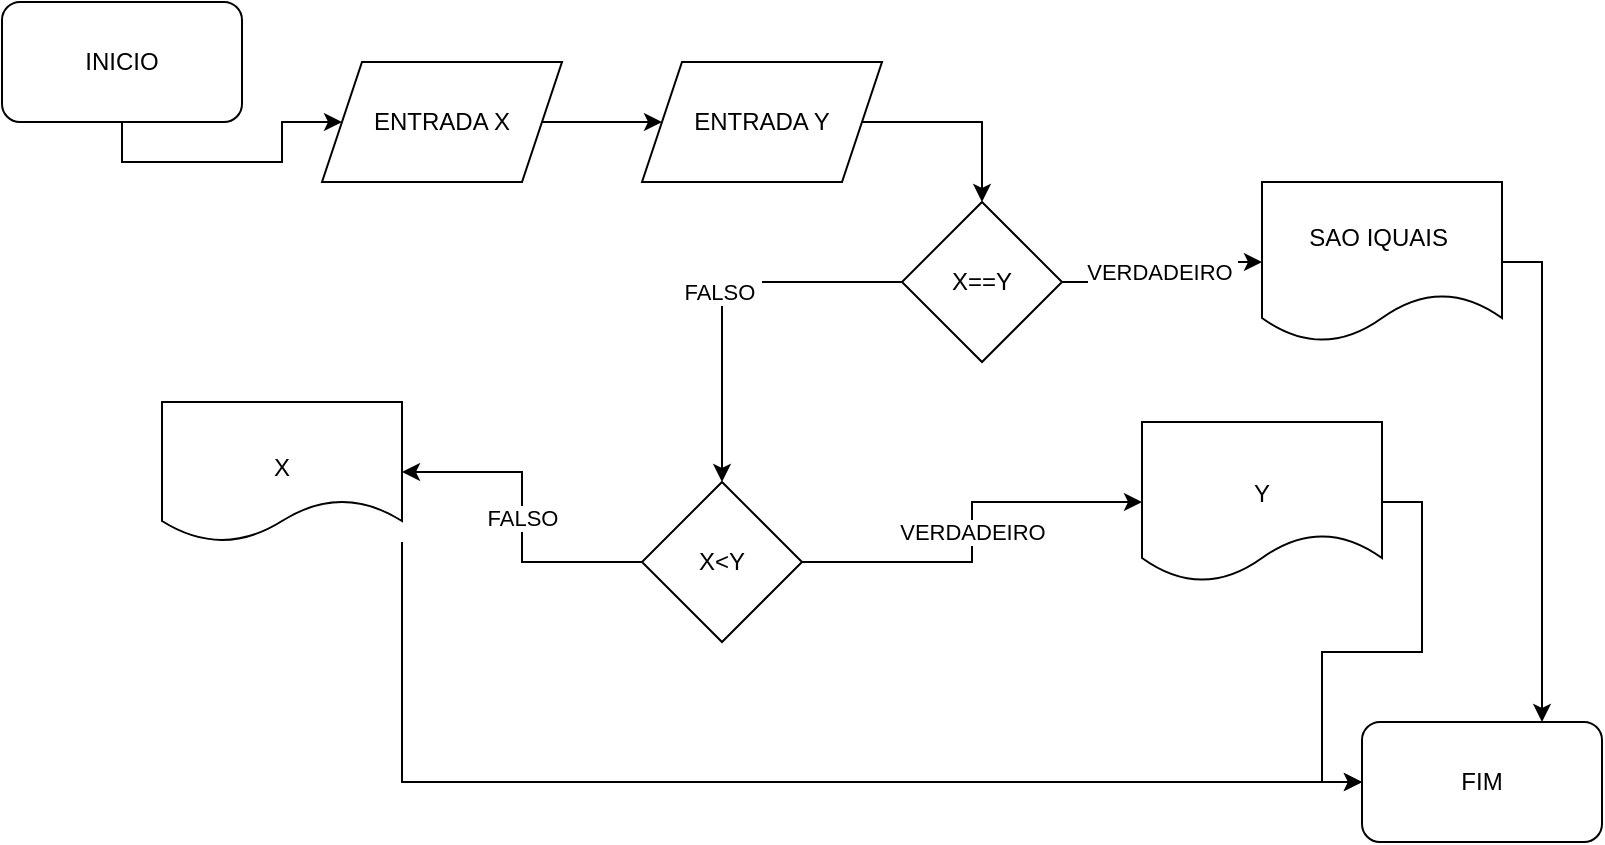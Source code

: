 <mxfile version="17.1.3" type="github">
  <diagram id="592Vn_CAJtsSqCOCT9jT" name="Page-1">
    <mxGraphModel dx="868" dy="482" grid="1" gridSize="10" guides="1" tooltips="1" connect="1" arrows="1" fold="1" page="1" pageScale="1" pageWidth="827" pageHeight="1169" math="0" shadow="0">
      <root>
        <mxCell id="0" />
        <mxCell id="1" parent="0" />
        <mxCell id="uil244L_Ds205WHZ7Cud-19" style="edgeStyle=orthogonalEdgeStyle;rounded=0;orthogonalLoop=1;jettySize=auto;html=1;exitX=0.5;exitY=1;exitDx=0;exitDy=0;entryX=0;entryY=0.5;entryDx=0;entryDy=0;" edge="1" parent="1" source="uil244L_Ds205WHZ7Cud-1" target="uil244L_Ds205WHZ7Cud-3">
          <mxGeometry relative="1" as="geometry" />
        </mxCell>
        <mxCell id="uil244L_Ds205WHZ7Cud-1" value="INICIO" style="rounded=1;whiteSpace=wrap;html=1;" vertex="1" parent="1">
          <mxGeometry x="20" y="10" width="120" height="60" as="geometry" />
        </mxCell>
        <mxCell id="uil244L_Ds205WHZ7Cud-2" value="FIM" style="rounded=1;whiteSpace=wrap;html=1;" vertex="1" parent="1">
          <mxGeometry x="700" y="370" width="120" height="60" as="geometry" />
        </mxCell>
        <mxCell id="uil244L_Ds205WHZ7Cud-20" style="edgeStyle=orthogonalEdgeStyle;rounded=0;orthogonalLoop=1;jettySize=auto;html=1;exitX=1;exitY=0.5;exitDx=0;exitDy=0;entryX=0;entryY=0.5;entryDx=0;entryDy=0;" edge="1" parent="1" source="uil244L_Ds205WHZ7Cud-3" target="uil244L_Ds205WHZ7Cud-14">
          <mxGeometry relative="1" as="geometry" />
        </mxCell>
        <mxCell id="uil244L_Ds205WHZ7Cud-3" value="ENTRADA X" style="shape=parallelogram;perimeter=parallelogramPerimeter;whiteSpace=wrap;html=1;fixedSize=1;" vertex="1" parent="1">
          <mxGeometry x="180" y="40" width="120" height="60" as="geometry" />
        </mxCell>
        <mxCell id="uil244L_Ds205WHZ7Cud-42" style="edgeStyle=orthogonalEdgeStyle;rounded=0;orthogonalLoop=1;jettySize=auto;html=1;exitX=1;exitY=0.5;exitDx=0;exitDy=0;entryX=0.5;entryY=0;entryDx=0;entryDy=0;" edge="1" parent="1" source="uil244L_Ds205WHZ7Cud-14" target="uil244L_Ds205WHZ7Cud-38">
          <mxGeometry relative="1" as="geometry" />
        </mxCell>
        <mxCell id="uil244L_Ds205WHZ7Cud-14" value="ENTRADA Y" style="shape=parallelogram;perimeter=parallelogramPerimeter;whiteSpace=wrap;html=1;fixedSize=1;" vertex="1" parent="1">
          <mxGeometry x="340" y="40" width="120" height="60" as="geometry" />
        </mxCell>
        <mxCell id="uil244L_Ds205WHZ7Cud-32" value="VERDADEIRO" style="edgeStyle=orthogonalEdgeStyle;rounded=0;orthogonalLoop=1;jettySize=auto;html=1;" edge="1" parent="1" source="uil244L_Ds205WHZ7Cud-29" target="uil244L_Ds205WHZ7Cud-31">
          <mxGeometry relative="1" as="geometry" />
        </mxCell>
        <mxCell id="uil244L_Ds205WHZ7Cud-34" value="FALSO" style="edgeStyle=orthogonalEdgeStyle;rounded=0;orthogonalLoop=1;jettySize=auto;html=1;" edge="1" parent="1" source="uil244L_Ds205WHZ7Cud-29" target="uil244L_Ds205WHZ7Cud-33">
          <mxGeometry relative="1" as="geometry" />
        </mxCell>
        <mxCell id="uil244L_Ds205WHZ7Cud-29" value="X&amp;lt;Y" style="rhombus;whiteSpace=wrap;html=1;" vertex="1" parent="1">
          <mxGeometry x="340" y="250" width="80" height="80" as="geometry" />
        </mxCell>
        <mxCell id="uil244L_Ds205WHZ7Cud-36" style="edgeStyle=orthogonalEdgeStyle;rounded=0;orthogonalLoop=1;jettySize=auto;html=1;exitX=1;exitY=0.5;exitDx=0;exitDy=0;entryX=0;entryY=0.5;entryDx=0;entryDy=0;" edge="1" parent="1" source="uil244L_Ds205WHZ7Cud-31" target="uil244L_Ds205WHZ7Cud-2">
          <mxGeometry relative="1" as="geometry" />
        </mxCell>
        <mxCell id="uil244L_Ds205WHZ7Cud-31" value="&amp;nbsp;&lt;br&gt;Y" style="shape=document;whiteSpace=wrap;html=1;boundedLbl=1;" vertex="1" parent="1">
          <mxGeometry x="590" y="220" width="120" height="80" as="geometry" />
        </mxCell>
        <mxCell id="uil244L_Ds205WHZ7Cud-35" style="edgeStyle=orthogonalEdgeStyle;rounded=0;orthogonalLoop=1;jettySize=auto;html=1;entryX=0;entryY=0.5;entryDx=0;entryDy=0;" edge="1" parent="1" source="uil244L_Ds205WHZ7Cud-33" target="uil244L_Ds205WHZ7Cud-2">
          <mxGeometry relative="1" as="geometry">
            <mxPoint x="230" y="504.706" as="targetPoint" />
            <Array as="points">
              <mxPoint x="220" y="400" />
              <mxPoint x="630" y="400" />
            </Array>
          </mxGeometry>
        </mxCell>
        <mxCell id="uil244L_Ds205WHZ7Cud-33" value="&lt;br&gt;X" style="shape=document;whiteSpace=wrap;html=1;boundedLbl=1;" vertex="1" parent="1">
          <mxGeometry x="100" y="210" width="120" height="70" as="geometry" />
        </mxCell>
        <mxCell id="uil244L_Ds205WHZ7Cud-40" value="VERDADEIRO&amp;nbsp;" style="edgeStyle=orthogonalEdgeStyle;rounded=0;orthogonalLoop=1;jettySize=auto;html=1;" edge="1" parent="1" source="uil244L_Ds205WHZ7Cud-38" target="uil244L_Ds205WHZ7Cud-39">
          <mxGeometry relative="1" as="geometry" />
        </mxCell>
        <mxCell id="uil244L_Ds205WHZ7Cud-43" value="FALSO&amp;nbsp;" style="edgeStyle=orthogonalEdgeStyle;rounded=0;orthogonalLoop=1;jettySize=auto;html=1;exitX=0;exitY=0.5;exitDx=0;exitDy=0;entryX=0.5;entryY=0;entryDx=0;entryDy=0;" edge="1" parent="1" source="uil244L_Ds205WHZ7Cud-38" target="uil244L_Ds205WHZ7Cud-29">
          <mxGeometry relative="1" as="geometry" />
        </mxCell>
        <mxCell id="uil244L_Ds205WHZ7Cud-38" value="X==Y" style="rhombus;whiteSpace=wrap;html=1;" vertex="1" parent="1">
          <mxGeometry x="470" y="110" width="80" height="80" as="geometry" />
        </mxCell>
        <mxCell id="uil244L_Ds205WHZ7Cud-41" style="edgeStyle=orthogonalEdgeStyle;rounded=0;orthogonalLoop=1;jettySize=auto;html=1;exitX=1;exitY=0.5;exitDx=0;exitDy=0;entryX=0.75;entryY=0;entryDx=0;entryDy=0;" edge="1" parent="1" source="uil244L_Ds205WHZ7Cud-39" target="uil244L_Ds205WHZ7Cud-2">
          <mxGeometry relative="1" as="geometry" />
        </mxCell>
        <mxCell id="uil244L_Ds205WHZ7Cud-39" value="SAO IQUAIS&amp;nbsp;" style="shape=document;whiteSpace=wrap;html=1;boundedLbl=1;" vertex="1" parent="1">
          <mxGeometry x="650" y="100" width="120" height="80" as="geometry" />
        </mxCell>
      </root>
    </mxGraphModel>
  </diagram>
</mxfile>
